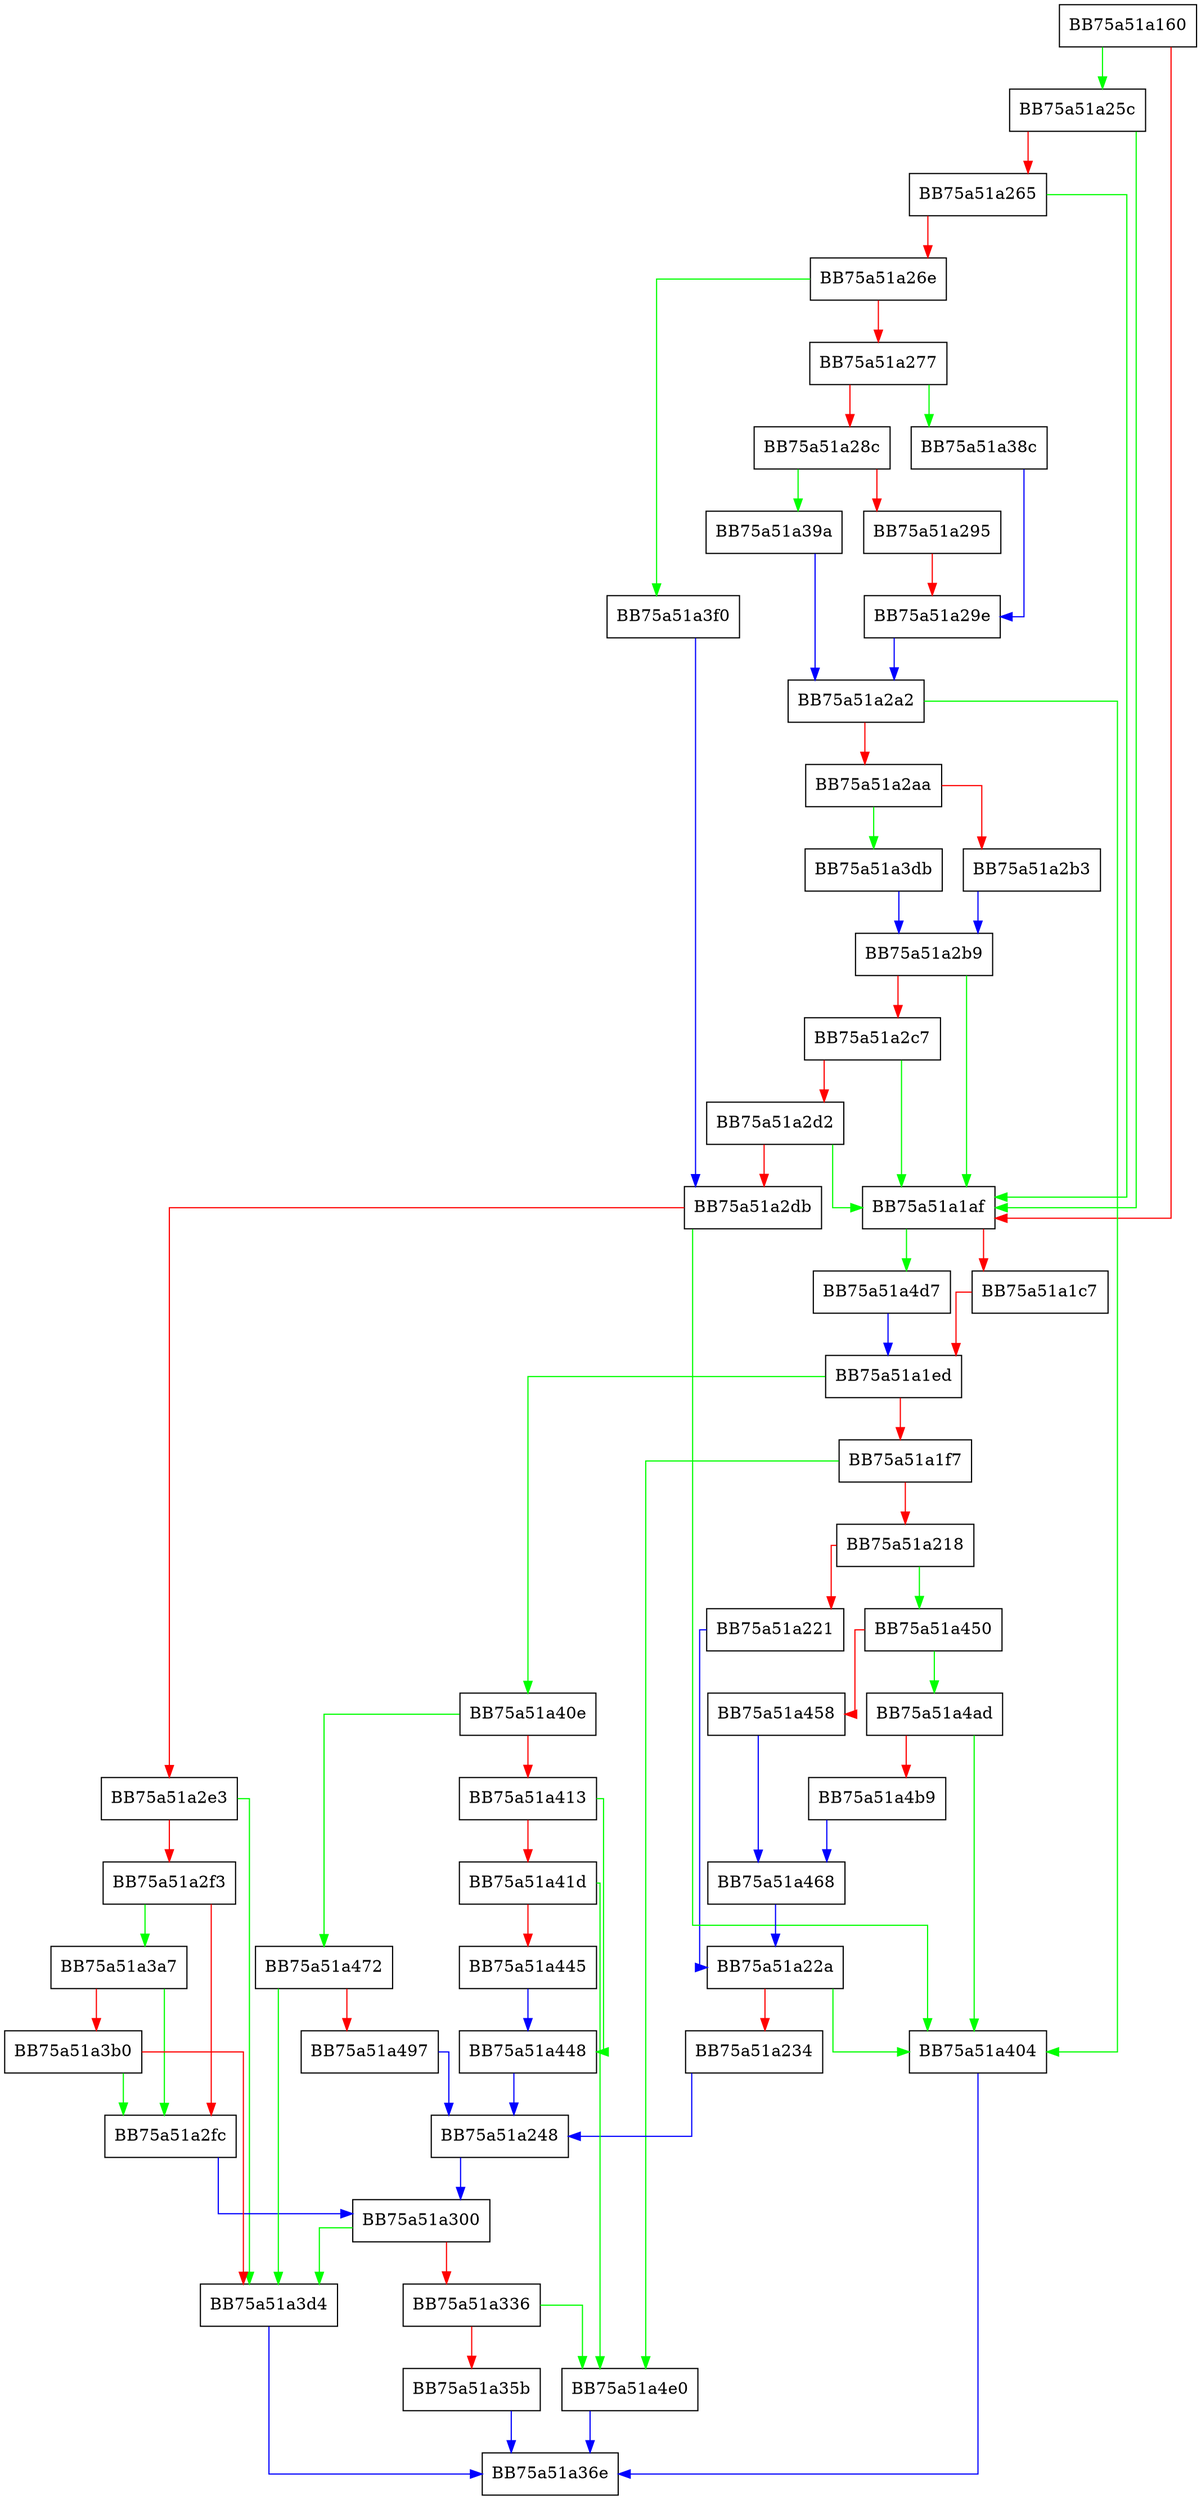 digraph AllocArray {
  node [shape="box"];
  graph [splines=ortho];
  BB75a51a160 -> BB75a51a25c [color="green"];
  BB75a51a160 -> BB75a51a1af [color="red"];
  BB75a51a1af -> BB75a51a4d7 [color="green"];
  BB75a51a1af -> BB75a51a1c7 [color="red"];
  BB75a51a1c7 -> BB75a51a1ed [color="red"];
  BB75a51a1ed -> BB75a51a40e [color="green"];
  BB75a51a1ed -> BB75a51a1f7 [color="red"];
  BB75a51a1f7 -> BB75a51a4e0 [color="green"];
  BB75a51a1f7 -> BB75a51a218 [color="red"];
  BB75a51a218 -> BB75a51a450 [color="green"];
  BB75a51a218 -> BB75a51a221 [color="red"];
  BB75a51a221 -> BB75a51a22a [color="blue"];
  BB75a51a22a -> BB75a51a404 [color="green"];
  BB75a51a22a -> BB75a51a234 [color="red"];
  BB75a51a234 -> BB75a51a248 [color="blue"];
  BB75a51a248 -> BB75a51a300 [color="blue"];
  BB75a51a25c -> BB75a51a1af [color="green"];
  BB75a51a25c -> BB75a51a265 [color="red"];
  BB75a51a265 -> BB75a51a1af [color="green"];
  BB75a51a265 -> BB75a51a26e [color="red"];
  BB75a51a26e -> BB75a51a3f0 [color="green"];
  BB75a51a26e -> BB75a51a277 [color="red"];
  BB75a51a277 -> BB75a51a38c [color="green"];
  BB75a51a277 -> BB75a51a28c [color="red"];
  BB75a51a28c -> BB75a51a39a [color="green"];
  BB75a51a28c -> BB75a51a295 [color="red"];
  BB75a51a295 -> BB75a51a29e [color="red"];
  BB75a51a29e -> BB75a51a2a2 [color="blue"];
  BB75a51a2a2 -> BB75a51a404 [color="green"];
  BB75a51a2a2 -> BB75a51a2aa [color="red"];
  BB75a51a2aa -> BB75a51a3db [color="green"];
  BB75a51a2aa -> BB75a51a2b3 [color="red"];
  BB75a51a2b3 -> BB75a51a2b9 [color="blue"];
  BB75a51a2b9 -> BB75a51a1af [color="green"];
  BB75a51a2b9 -> BB75a51a2c7 [color="red"];
  BB75a51a2c7 -> BB75a51a1af [color="green"];
  BB75a51a2c7 -> BB75a51a2d2 [color="red"];
  BB75a51a2d2 -> BB75a51a1af [color="green"];
  BB75a51a2d2 -> BB75a51a2db [color="red"];
  BB75a51a2db -> BB75a51a404 [color="green"];
  BB75a51a2db -> BB75a51a2e3 [color="red"];
  BB75a51a2e3 -> BB75a51a3d4 [color="green"];
  BB75a51a2e3 -> BB75a51a2f3 [color="red"];
  BB75a51a2f3 -> BB75a51a3a7 [color="green"];
  BB75a51a2f3 -> BB75a51a2fc [color="red"];
  BB75a51a2fc -> BB75a51a300 [color="blue"];
  BB75a51a300 -> BB75a51a3d4 [color="green"];
  BB75a51a300 -> BB75a51a336 [color="red"];
  BB75a51a336 -> BB75a51a4e0 [color="green"];
  BB75a51a336 -> BB75a51a35b [color="red"];
  BB75a51a35b -> BB75a51a36e [color="blue"];
  BB75a51a38c -> BB75a51a29e [color="blue"];
  BB75a51a39a -> BB75a51a2a2 [color="blue"];
  BB75a51a3a7 -> BB75a51a2fc [color="green"];
  BB75a51a3a7 -> BB75a51a3b0 [color="red"];
  BB75a51a3b0 -> BB75a51a2fc [color="green"];
  BB75a51a3b0 -> BB75a51a3d4 [color="red"];
  BB75a51a3d4 -> BB75a51a36e [color="blue"];
  BB75a51a3db -> BB75a51a2b9 [color="blue"];
  BB75a51a3f0 -> BB75a51a2db [color="blue"];
  BB75a51a404 -> BB75a51a36e [color="blue"];
  BB75a51a40e -> BB75a51a472 [color="green"];
  BB75a51a40e -> BB75a51a413 [color="red"];
  BB75a51a413 -> BB75a51a448 [color="green"];
  BB75a51a413 -> BB75a51a41d [color="red"];
  BB75a51a41d -> BB75a51a4e0 [color="green"];
  BB75a51a41d -> BB75a51a445 [color="red"];
  BB75a51a445 -> BB75a51a448 [color="blue"];
  BB75a51a448 -> BB75a51a248 [color="blue"];
  BB75a51a450 -> BB75a51a4ad [color="green"];
  BB75a51a450 -> BB75a51a458 [color="red"];
  BB75a51a458 -> BB75a51a468 [color="blue"];
  BB75a51a468 -> BB75a51a22a [color="blue"];
  BB75a51a472 -> BB75a51a3d4 [color="green"];
  BB75a51a472 -> BB75a51a497 [color="red"];
  BB75a51a497 -> BB75a51a248 [color="blue"];
  BB75a51a4ad -> BB75a51a404 [color="green"];
  BB75a51a4ad -> BB75a51a4b9 [color="red"];
  BB75a51a4b9 -> BB75a51a468 [color="blue"];
  BB75a51a4d7 -> BB75a51a1ed [color="blue"];
  BB75a51a4e0 -> BB75a51a36e [color="blue"];
}
